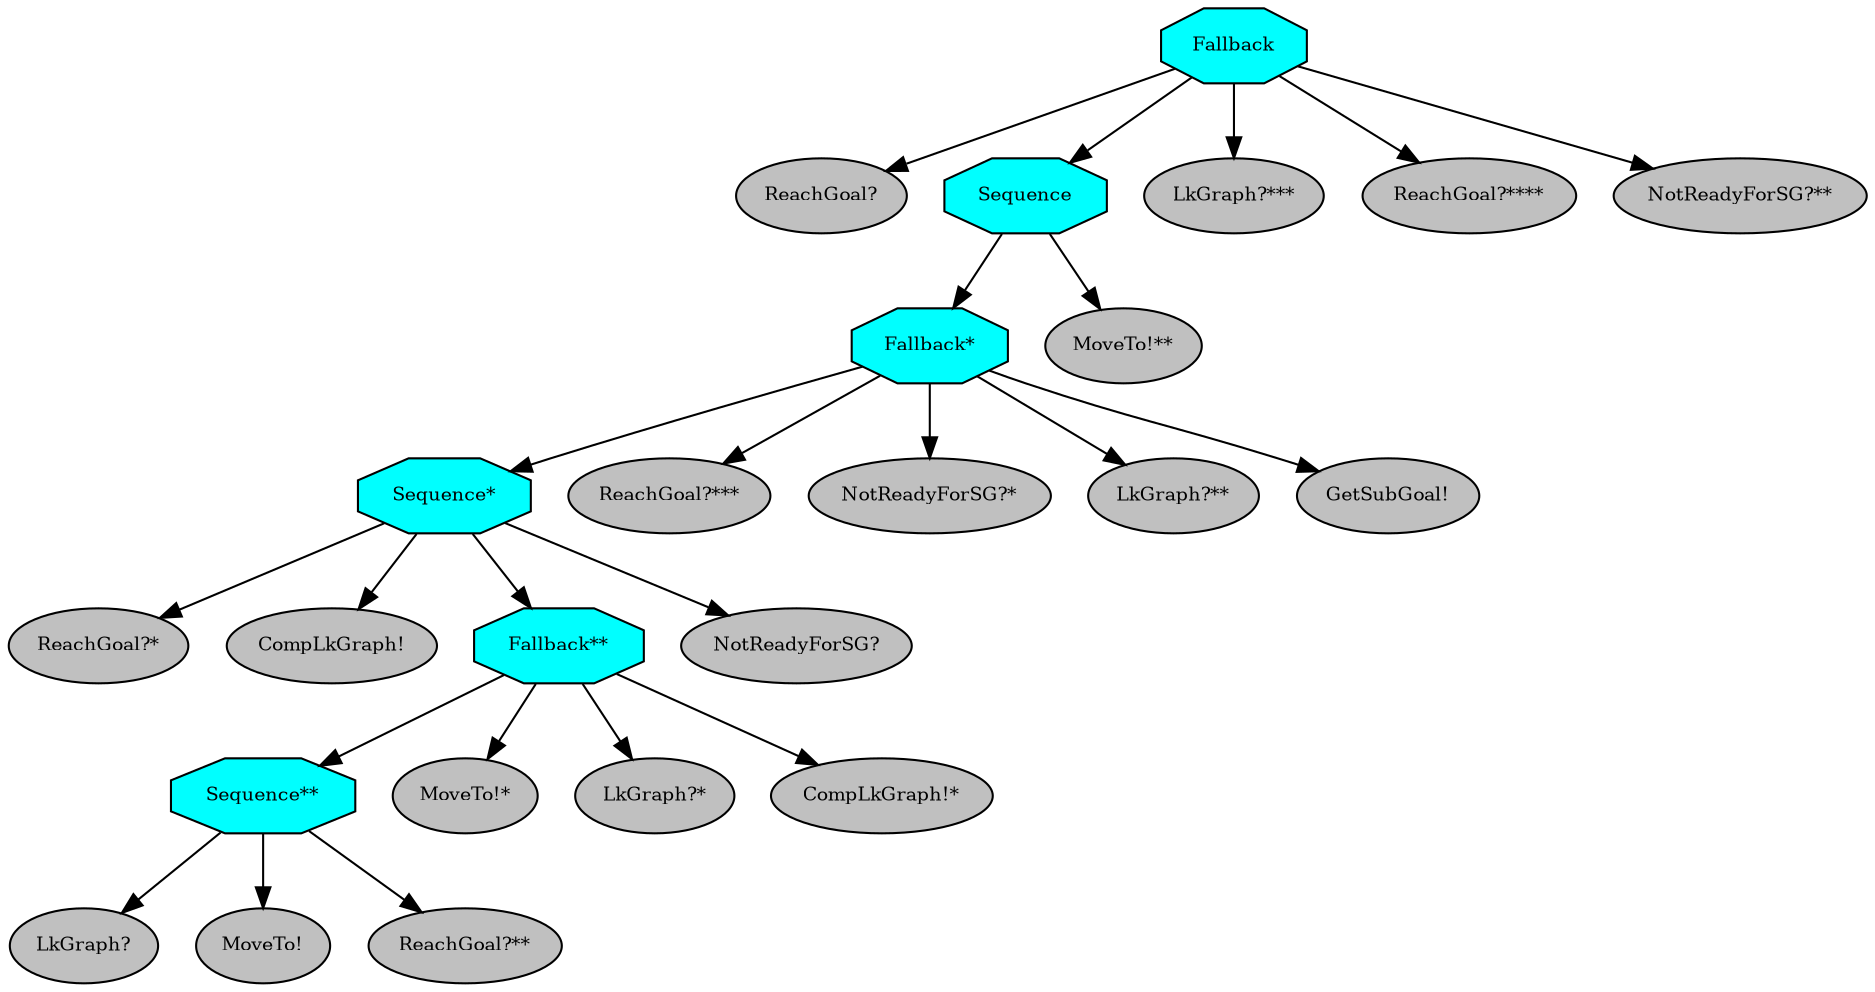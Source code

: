 digraph pastafarianism {
ordering=out;
graph [fontname="times-roman"];
node [fontname="times-roman"];
edge [fontname="times-roman"];
Fallback [fillcolor=cyan, fontcolor=black, fontsize=9, label=Fallback, shape=octagon, style=filled];
"ReachGoal?" [fillcolor=gray, fontcolor=black, fontsize=9, label="ReachGoal?", shape=ellipse, style=filled];
Fallback -> "ReachGoal?";
Sequence [fillcolor=cyan, fontcolor=black, fontsize=9, label=Sequence, shape=octagon, style=filled];
Fallback -> Sequence;
"Fallback*" [fillcolor=cyan, fontcolor=black, fontsize=9, label="Fallback*", shape=octagon, style=filled];
Sequence -> "Fallback*";
"Sequence*" [fillcolor=cyan, fontcolor=black, fontsize=9, label="Sequence*", shape=octagon, style=filled];
"Fallback*" -> "Sequence*";
"ReachGoal?*" [fillcolor=gray, fontcolor=black, fontsize=9, label="ReachGoal?*", shape=ellipse, style=filled];
"Sequence*" -> "ReachGoal?*";
"CompLkGraph!" [fillcolor=gray, fontcolor=black, fontsize=9, label="CompLkGraph!", shape=ellipse, style=filled];
"Sequence*" -> "CompLkGraph!";
"Fallback**" [fillcolor=cyan, fontcolor=black, fontsize=9, label="Fallback**", shape=octagon, style=filled];
"Sequence*" -> "Fallback**";
"Sequence**" [fillcolor=cyan, fontcolor=black, fontsize=9, label="Sequence**", shape=octagon, style=filled];
"Fallback**" -> "Sequence**";
"LkGraph?" [fillcolor=gray, fontcolor=black, fontsize=9, label="LkGraph?", shape=ellipse, style=filled];
"Sequence**" -> "LkGraph?";
"MoveTo!" [fillcolor=gray, fontcolor=black, fontsize=9, label="MoveTo!", shape=ellipse, style=filled];
"Sequence**" -> "MoveTo!";
"ReachGoal?**" [fillcolor=gray, fontcolor=black, fontsize=9, label="ReachGoal?**", shape=ellipse, style=filled];
"Sequence**" -> "ReachGoal?**";
"MoveTo!*" [fillcolor=gray, fontcolor=black, fontsize=9, label="MoveTo!*", shape=ellipse, style=filled];
"Fallback**" -> "MoveTo!*";
"LkGraph?*" [fillcolor=gray, fontcolor=black, fontsize=9, label="LkGraph?*", shape=ellipse, style=filled];
"Fallback**" -> "LkGraph?*";
"CompLkGraph!*" [fillcolor=gray, fontcolor=black, fontsize=9, label="CompLkGraph!*", shape=ellipse, style=filled];
"Fallback**" -> "CompLkGraph!*";
"NotReadyForSG?" [fillcolor=gray, fontcolor=black, fontsize=9, label="NotReadyForSG?", shape=ellipse, style=filled];
"Sequence*" -> "NotReadyForSG?";
"ReachGoal?***" [fillcolor=gray, fontcolor=black, fontsize=9, label="ReachGoal?***", shape=ellipse, style=filled];
"Fallback*" -> "ReachGoal?***";
"NotReadyForSG?*" [fillcolor=gray, fontcolor=black, fontsize=9, label="NotReadyForSG?*", shape=ellipse, style=filled];
"Fallback*" -> "NotReadyForSG?*";
"LkGraph?**" [fillcolor=gray, fontcolor=black, fontsize=9, label="LkGraph?**", shape=ellipse, style=filled];
"Fallback*" -> "LkGraph?**";
"GetSubGoal!" [fillcolor=gray, fontcolor=black, fontsize=9, label="GetSubGoal!", shape=ellipse, style=filled];
"Fallback*" -> "GetSubGoal!";
"MoveTo!**" [fillcolor=gray, fontcolor=black, fontsize=9, label="MoveTo!**", shape=ellipse, style=filled];
Sequence -> "MoveTo!**";
"LkGraph?***" [fillcolor=gray, fontcolor=black, fontsize=9, label="LkGraph?***", shape=ellipse, style=filled];
Fallback -> "LkGraph?***";
"ReachGoal?****" [fillcolor=gray, fontcolor=black, fontsize=9, label="ReachGoal?****", shape=ellipse, style=filled];
Fallback -> "ReachGoal?****";
"NotReadyForSG?**" [fillcolor=gray, fontcolor=black, fontsize=9, label="NotReadyForSG?**", shape=ellipse, style=filled];
Fallback -> "NotReadyForSG?**";
}

